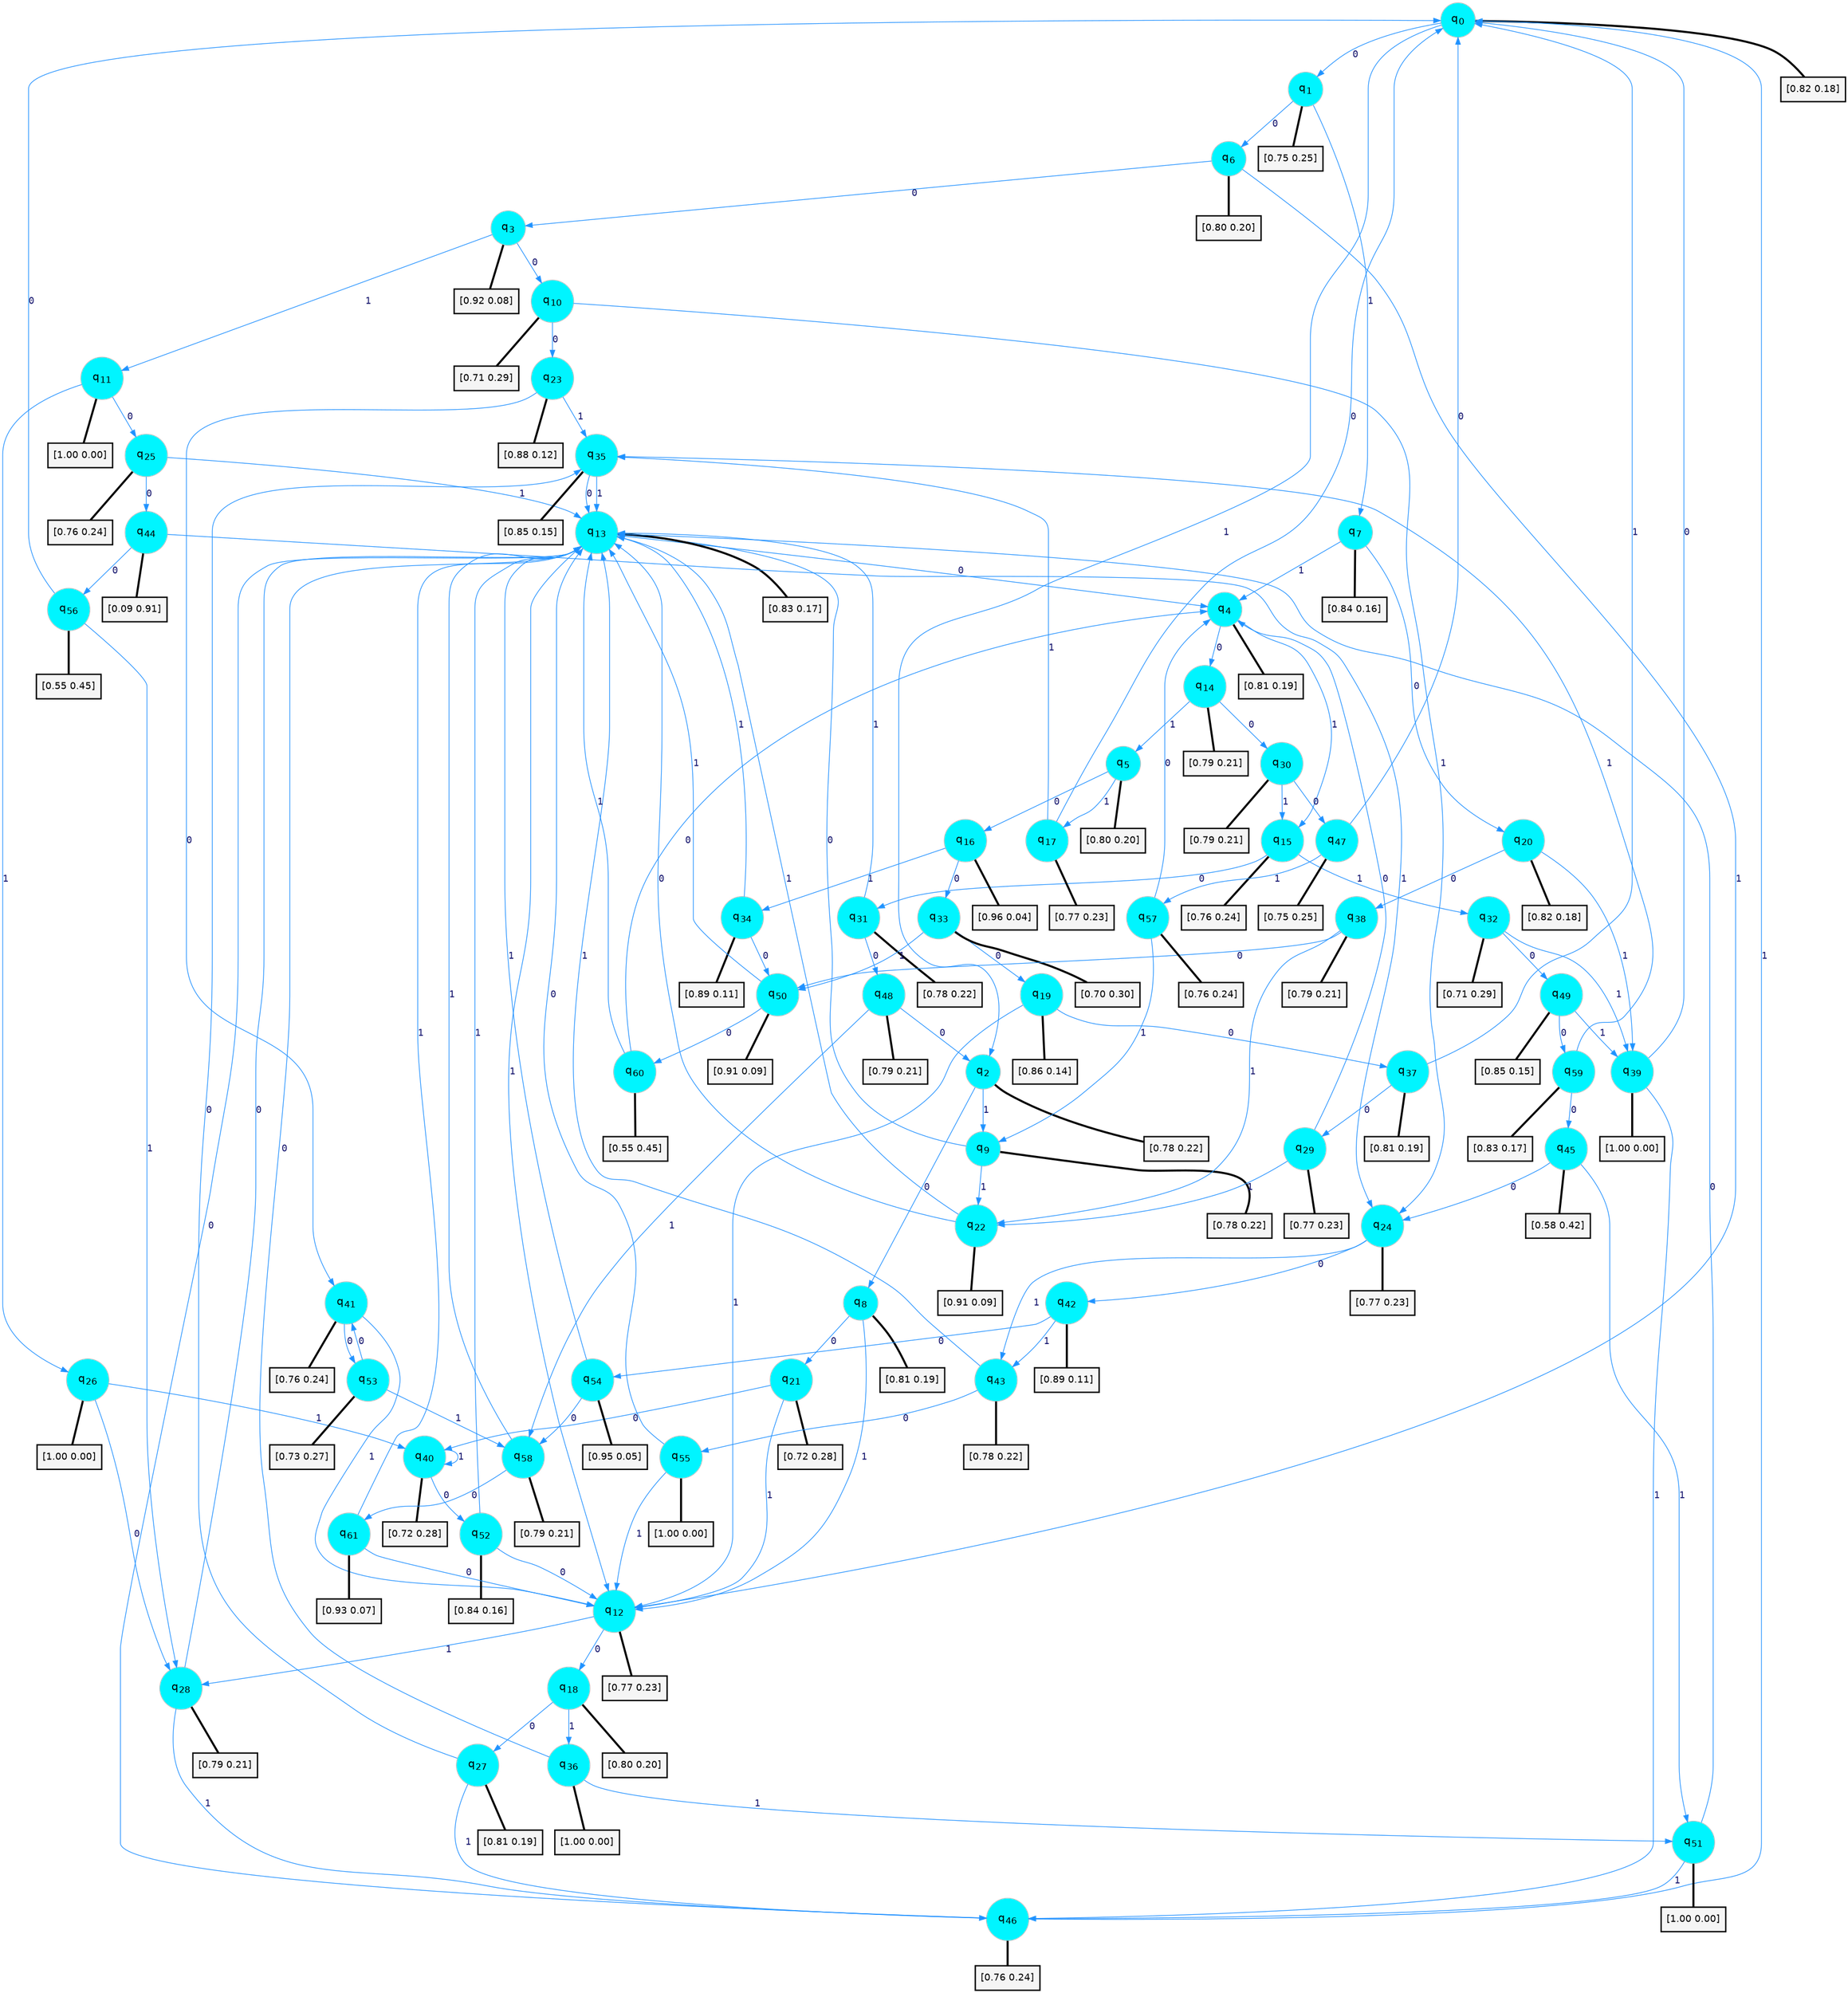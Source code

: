 digraph G {
graph [
bgcolor=transparent, dpi=300, rankdir=TD, size="40,25"];
node [
color=gray, fillcolor=turquoise1, fontcolor=black, fontname=Helvetica, fontsize=16, fontweight=bold, shape=circle, style=filled];
edge [
arrowsize=1, color=dodgerblue1, fontcolor=midnightblue, fontname=courier, fontweight=bold, penwidth=1, style=solid, weight=20];
0[label=<q<SUB>0</SUB>>];
1[label=<q<SUB>1</SUB>>];
2[label=<q<SUB>2</SUB>>];
3[label=<q<SUB>3</SUB>>];
4[label=<q<SUB>4</SUB>>];
5[label=<q<SUB>5</SUB>>];
6[label=<q<SUB>6</SUB>>];
7[label=<q<SUB>7</SUB>>];
8[label=<q<SUB>8</SUB>>];
9[label=<q<SUB>9</SUB>>];
10[label=<q<SUB>10</SUB>>];
11[label=<q<SUB>11</SUB>>];
12[label=<q<SUB>12</SUB>>];
13[label=<q<SUB>13</SUB>>];
14[label=<q<SUB>14</SUB>>];
15[label=<q<SUB>15</SUB>>];
16[label=<q<SUB>16</SUB>>];
17[label=<q<SUB>17</SUB>>];
18[label=<q<SUB>18</SUB>>];
19[label=<q<SUB>19</SUB>>];
20[label=<q<SUB>20</SUB>>];
21[label=<q<SUB>21</SUB>>];
22[label=<q<SUB>22</SUB>>];
23[label=<q<SUB>23</SUB>>];
24[label=<q<SUB>24</SUB>>];
25[label=<q<SUB>25</SUB>>];
26[label=<q<SUB>26</SUB>>];
27[label=<q<SUB>27</SUB>>];
28[label=<q<SUB>28</SUB>>];
29[label=<q<SUB>29</SUB>>];
30[label=<q<SUB>30</SUB>>];
31[label=<q<SUB>31</SUB>>];
32[label=<q<SUB>32</SUB>>];
33[label=<q<SUB>33</SUB>>];
34[label=<q<SUB>34</SUB>>];
35[label=<q<SUB>35</SUB>>];
36[label=<q<SUB>36</SUB>>];
37[label=<q<SUB>37</SUB>>];
38[label=<q<SUB>38</SUB>>];
39[label=<q<SUB>39</SUB>>];
40[label=<q<SUB>40</SUB>>];
41[label=<q<SUB>41</SUB>>];
42[label=<q<SUB>42</SUB>>];
43[label=<q<SUB>43</SUB>>];
44[label=<q<SUB>44</SUB>>];
45[label=<q<SUB>45</SUB>>];
46[label=<q<SUB>46</SUB>>];
47[label=<q<SUB>47</SUB>>];
48[label=<q<SUB>48</SUB>>];
49[label=<q<SUB>49</SUB>>];
50[label=<q<SUB>50</SUB>>];
51[label=<q<SUB>51</SUB>>];
52[label=<q<SUB>52</SUB>>];
53[label=<q<SUB>53</SUB>>];
54[label=<q<SUB>54</SUB>>];
55[label=<q<SUB>55</SUB>>];
56[label=<q<SUB>56</SUB>>];
57[label=<q<SUB>57</SUB>>];
58[label=<q<SUB>58</SUB>>];
59[label=<q<SUB>59</SUB>>];
60[label=<q<SUB>60</SUB>>];
61[label=<q<SUB>61</SUB>>];
62[label="[0.82 0.18]", shape=box,fontcolor=black, fontname=Helvetica, fontsize=14, penwidth=2, fillcolor=whitesmoke,color=black];
63[label="[0.75 0.25]", shape=box,fontcolor=black, fontname=Helvetica, fontsize=14, penwidth=2, fillcolor=whitesmoke,color=black];
64[label="[0.78 0.22]", shape=box,fontcolor=black, fontname=Helvetica, fontsize=14, penwidth=2, fillcolor=whitesmoke,color=black];
65[label="[0.92 0.08]", shape=box,fontcolor=black, fontname=Helvetica, fontsize=14, penwidth=2, fillcolor=whitesmoke,color=black];
66[label="[0.81 0.19]", shape=box,fontcolor=black, fontname=Helvetica, fontsize=14, penwidth=2, fillcolor=whitesmoke,color=black];
67[label="[0.80 0.20]", shape=box,fontcolor=black, fontname=Helvetica, fontsize=14, penwidth=2, fillcolor=whitesmoke,color=black];
68[label="[0.80 0.20]", shape=box,fontcolor=black, fontname=Helvetica, fontsize=14, penwidth=2, fillcolor=whitesmoke,color=black];
69[label="[0.84 0.16]", shape=box,fontcolor=black, fontname=Helvetica, fontsize=14, penwidth=2, fillcolor=whitesmoke,color=black];
70[label="[0.81 0.19]", shape=box,fontcolor=black, fontname=Helvetica, fontsize=14, penwidth=2, fillcolor=whitesmoke,color=black];
71[label="[0.78 0.22]", shape=box,fontcolor=black, fontname=Helvetica, fontsize=14, penwidth=2, fillcolor=whitesmoke,color=black];
72[label="[0.71 0.29]", shape=box,fontcolor=black, fontname=Helvetica, fontsize=14, penwidth=2, fillcolor=whitesmoke,color=black];
73[label="[1.00 0.00]", shape=box,fontcolor=black, fontname=Helvetica, fontsize=14, penwidth=2, fillcolor=whitesmoke,color=black];
74[label="[0.77 0.23]", shape=box,fontcolor=black, fontname=Helvetica, fontsize=14, penwidth=2, fillcolor=whitesmoke,color=black];
75[label="[0.83 0.17]", shape=box,fontcolor=black, fontname=Helvetica, fontsize=14, penwidth=2, fillcolor=whitesmoke,color=black];
76[label="[0.79 0.21]", shape=box,fontcolor=black, fontname=Helvetica, fontsize=14, penwidth=2, fillcolor=whitesmoke,color=black];
77[label="[0.76 0.24]", shape=box,fontcolor=black, fontname=Helvetica, fontsize=14, penwidth=2, fillcolor=whitesmoke,color=black];
78[label="[0.96 0.04]", shape=box,fontcolor=black, fontname=Helvetica, fontsize=14, penwidth=2, fillcolor=whitesmoke,color=black];
79[label="[0.77 0.23]", shape=box,fontcolor=black, fontname=Helvetica, fontsize=14, penwidth=2, fillcolor=whitesmoke,color=black];
80[label="[0.80 0.20]", shape=box,fontcolor=black, fontname=Helvetica, fontsize=14, penwidth=2, fillcolor=whitesmoke,color=black];
81[label="[0.86 0.14]", shape=box,fontcolor=black, fontname=Helvetica, fontsize=14, penwidth=2, fillcolor=whitesmoke,color=black];
82[label="[0.82 0.18]", shape=box,fontcolor=black, fontname=Helvetica, fontsize=14, penwidth=2, fillcolor=whitesmoke,color=black];
83[label="[0.72 0.28]", shape=box,fontcolor=black, fontname=Helvetica, fontsize=14, penwidth=2, fillcolor=whitesmoke,color=black];
84[label="[0.91 0.09]", shape=box,fontcolor=black, fontname=Helvetica, fontsize=14, penwidth=2, fillcolor=whitesmoke,color=black];
85[label="[0.88 0.12]", shape=box,fontcolor=black, fontname=Helvetica, fontsize=14, penwidth=2, fillcolor=whitesmoke,color=black];
86[label="[0.77 0.23]", shape=box,fontcolor=black, fontname=Helvetica, fontsize=14, penwidth=2, fillcolor=whitesmoke,color=black];
87[label="[0.76 0.24]", shape=box,fontcolor=black, fontname=Helvetica, fontsize=14, penwidth=2, fillcolor=whitesmoke,color=black];
88[label="[1.00 0.00]", shape=box,fontcolor=black, fontname=Helvetica, fontsize=14, penwidth=2, fillcolor=whitesmoke,color=black];
89[label="[0.81 0.19]", shape=box,fontcolor=black, fontname=Helvetica, fontsize=14, penwidth=2, fillcolor=whitesmoke,color=black];
90[label="[0.79 0.21]", shape=box,fontcolor=black, fontname=Helvetica, fontsize=14, penwidth=2, fillcolor=whitesmoke,color=black];
91[label="[0.77 0.23]", shape=box,fontcolor=black, fontname=Helvetica, fontsize=14, penwidth=2, fillcolor=whitesmoke,color=black];
92[label="[0.79 0.21]", shape=box,fontcolor=black, fontname=Helvetica, fontsize=14, penwidth=2, fillcolor=whitesmoke,color=black];
93[label="[0.78 0.22]", shape=box,fontcolor=black, fontname=Helvetica, fontsize=14, penwidth=2, fillcolor=whitesmoke,color=black];
94[label="[0.71 0.29]", shape=box,fontcolor=black, fontname=Helvetica, fontsize=14, penwidth=2, fillcolor=whitesmoke,color=black];
95[label="[0.70 0.30]", shape=box,fontcolor=black, fontname=Helvetica, fontsize=14, penwidth=2, fillcolor=whitesmoke,color=black];
96[label="[0.89 0.11]", shape=box,fontcolor=black, fontname=Helvetica, fontsize=14, penwidth=2, fillcolor=whitesmoke,color=black];
97[label="[0.85 0.15]", shape=box,fontcolor=black, fontname=Helvetica, fontsize=14, penwidth=2, fillcolor=whitesmoke,color=black];
98[label="[1.00 0.00]", shape=box,fontcolor=black, fontname=Helvetica, fontsize=14, penwidth=2, fillcolor=whitesmoke,color=black];
99[label="[0.81 0.19]", shape=box,fontcolor=black, fontname=Helvetica, fontsize=14, penwidth=2, fillcolor=whitesmoke,color=black];
100[label="[0.79 0.21]", shape=box,fontcolor=black, fontname=Helvetica, fontsize=14, penwidth=2, fillcolor=whitesmoke,color=black];
101[label="[1.00 0.00]", shape=box,fontcolor=black, fontname=Helvetica, fontsize=14, penwidth=2, fillcolor=whitesmoke,color=black];
102[label="[0.72 0.28]", shape=box,fontcolor=black, fontname=Helvetica, fontsize=14, penwidth=2, fillcolor=whitesmoke,color=black];
103[label="[0.76 0.24]", shape=box,fontcolor=black, fontname=Helvetica, fontsize=14, penwidth=2, fillcolor=whitesmoke,color=black];
104[label="[0.89 0.11]", shape=box,fontcolor=black, fontname=Helvetica, fontsize=14, penwidth=2, fillcolor=whitesmoke,color=black];
105[label="[0.78 0.22]", shape=box,fontcolor=black, fontname=Helvetica, fontsize=14, penwidth=2, fillcolor=whitesmoke,color=black];
106[label="[0.09 0.91]", shape=box,fontcolor=black, fontname=Helvetica, fontsize=14, penwidth=2, fillcolor=whitesmoke,color=black];
107[label="[0.58 0.42]", shape=box,fontcolor=black, fontname=Helvetica, fontsize=14, penwidth=2, fillcolor=whitesmoke,color=black];
108[label="[0.76 0.24]", shape=box,fontcolor=black, fontname=Helvetica, fontsize=14, penwidth=2, fillcolor=whitesmoke,color=black];
109[label="[0.75 0.25]", shape=box,fontcolor=black, fontname=Helvetica, fontsize=14, penwidth=2, fillcolor=whitesmoke,color=black];
110[label="[0.79 0.21]", shape=box,fontcolor=black, fontname=Helvetica, fontsize=14, penwidth=2, fillcolor=whitesmoke,color=black];
111[label="[0.85 0.15]", shape=box,fontcolor=black, fontname=Helvetica, fontsize=14, penwidth=2, fillcolor=whitesmoke,color=black];
112[label="[0.91 0.09]", shape=box,fontcolor=black, fontname=Helvetica, fontsize=14, penwidth=2, fillcolor=whitesmoke,color=black];
113[label="[1.00 0.00]", shape=box,fontcolor=black, fontname=Helvetica, fontsize=14, penwidth=2, fillcolor=whitesmoke,color=black];
114[label="[0.84 0.16]", shape=box,fontcolor=black, fontname=Helvetica, fontsize=14, penwidth=2, fillcolor=whitesmoke,color=black];
115[label="[0.73 0.27]", shape=box,fontcolor=black, fontname=Helvetica, fontsize=14, penwidth=2, fillcolor=whitesmoke,color=black];
116[label="[0.95 0.05]", shape=box,fontcolor=black, fontname=Helvetica, fontsize=14, penwidth=2, fillcolor=whitesmoke,color=black];
117[label="[1.00 0.00]", shape=box,fontcolor=black, fontname=Helvetica, fontsize=14, penwidth=2, fillcolor=whitesmoke,color=black];
118[label="[0.55 0.45]", shape=box,fontcolor=black, fontname=Helvetica, fontsize=14, penwidth=2, fillcolor=whitesmoke,color=black];
119[label="[0.76 0.24]", shape=box,fontcolor=black, fontname=Helvetica, fontsize=14, penwidth=2, fillcolor=whitesmoke,color=black];
120[label="[0.79 0.21]", shape=box,fontcolor=black, fontname=Helvetica, fontsize=14, penwidth=2, fillcolor=whitesmoke,color=black];
121[label="[0.83 0.17]", shape=box,fontcolor=black, fontname=Helvetica, fontsize=14, penwidth=2, fillcolor=whitesmoke,color=black];
122[label="[0.55 0.45]", shape=box,fontcolor=black, fontname=Helvetica, fontsize=14, penwidth=2, fillcolor=whitesmoke,color=black];
123[label="[0.93 0.07]", shape=box,fontcolor=black, fontname=Helvetica, fontsize=14, penwidth=2, fillcolor=whitesmoke,color=black];
0->1 [label=0];
0->2 [label=1];
0->62 [arrowhead=none, penwidth=3,color=black];
1->6 [label=0];
1->7 [label=1];
1->63 [arrowhead=none, penwidth=3,color=black];
2->8 [label=0];
2->9 [label=1];
2->64 [arrowhead=none, penwidth=3,color=black];
3->10 [label=0];
3->11 [label=1];
3->65 [arrowhead=none, penwidth=3,color=black];
4->14 [label=0];
4->15 [label=1];
4->66 [arrowhead=none, penwidth=3,color=black];
5->16 [label=0];
5->17 [label=1];
5->67 [arrowhead=none, penwidth=3,color=black];
6->3 [label=0];
6->12 [label=1];
6->68 [arrowhead=none, penwidth=3,color=black];
7->20 [label=0];
7->4 [label=1];
7->69 [arrowhead=none, penwidth=3,color=black];
8->21 [label=0];
8->12 [label=1];
8->70 [arrowhead=none, penwidth=3,color=black];
9->13 [label=0];
9->22 [label=1];
9->71 [arrowhead=none, penwidth=3,color=black];
10->23 [label=0];
10->24 [label=1];
10->72 [arrowhead=none, penwidth=3,color=black];
11->25 [label=0];
11->26 [label=1];
11->73 [arrowhead=none, penwidth=3,color=black];
12->18 [label=0];
12->28 [label=1];
12->74 [arrowhead=none, penwidth=3,color=black];
13->4 [label=0];
13->12 [label=1];
13->75 [arrowhead=none, penwidth=3,color=black];
14->30 [label=0];
14->5 [label=1];
14->76 [arrowhead=none, penwidth=3,color=black];
15->31 [label=0];
15->32 [label=1];
15->77 [arrowhead=none, penwidth=3,color=black];
16->33 [label=0];
16->34 [label=1];
16->78 [arrowhead=none, penwidth=3,color=black];
17->0 [label=0];
17->35 [label=1];
17->79 [arrowhead=none, penwidth=3,color=black];
18->27 [label=0];
18->36 [label=1];
18->80 [arrowhead=none, penwidth=3,color=black];
19->37 [label=0];
19->12 [label=1];
19->81 [arrowhead=none, penwidth=3,color=black];
20->38 [label=0];
20->39 [label=1];
20->82 [arrowhead=none, penwidth=3,color=black];
21->40 [label=0];
21->12 [label=1];
21->83 [arrowhead=none, penwidth=3,color=black];
22->13 [label=0];
22->13 [label=1];
22->84 [arrowhead=none, penwidth=3,color=black];
23->41 [label=0];
23->35 [label=1];
23->85 [arrowhead=none, penwidth=3,color=black];
24->42 [label=0];
24->43 [label=1];
24->86 [arrowhead=none, penwidth=3,color=black];
25->44 [label=0];
25->13 [label=1];
25->87 [arrowhead=none, penwidth=3,color=black];
26->28 [label=0];
26->40 [label=1];
26->88 [arrowhead=none, penwidth=3,color=black];
27->35 [label=0];
27->46 [label=1];
27->89 [arrowhead=none, penwidth=3,color=black];
28->13 [label=0];
28->46 [label=1];
28->90 [arrowhead=none, penwidth=3,color=black];
29->4 [label=0];
29->22 [label=1];
29->91 [arrowhead=none, penwidth=3,color=black];
30->47 [label=0];
30->15 [label=1];
30->92 [arrowhead=none, penwidth=3,color=black];
31->48 [label=0];
31->13 [label=1];
31->93 [arrowhead=none, penwidth=3,color=black];
32->49 [label=0];
32->39 [label=1];
32->94 [arrowhead=none, penwidth=3,color=black];
33->19 [label=0];
33->50 [label=1];
33->95 [arrowhead=none, penwidth=3,color=black];
34->50 [label=0];
34->13 [label=1];
34->96 [arrowhead=none, penwidth=3,color=black];
35->13 [label=0];
35->13 [label=1];
35->97 [arrowhead=none, penwidth=3,color=black];
36->13 [label=0];
36->51 [label=1];
36->98 [arrowhead=none, penwidth=3,color=black];
37->29 [label=0];
37->0 [label=1];
37->99 [arrowhead=none, penwidth=3,color=black];
38->50 [label=0];
38->22 [label=1];
38->100 [arrowhead=none, penwidth=3,color=black];
39->0 [label=0];
39->46 [label=1];
39->101 [arrowhead=none, penwidth=3,color=black];
40->52 [label=0];
40->40 [label=1];
40->102 [arrowhead=none, penwidth=3,color=black];
41->53 [label=0];
41->12 [label=1];
41->103 [arrowhead=none, penwidth=3,color=black];
42->54 [label=0];
42->43 [label=1];
42->104 [arrowhead=none, penwidth=3,color=black];
43->55 [label=0];
43->13 [label=1];
43->105 [arrowhead=none, penwidth=3,color=black];
44->56 [label=0];
44->24 [label=1];
44->106 [arrowhead=none, penwidth=3,color=black];
45->24 [label=0];
45->51 [label=1];
45->107 [arrowhead=none, penwidth=3,color=black];
46->13 [label=0];
46->0 [label=1];
46->108 [arrowhead=none, penwidth=3,color=black];
47->0 [label=0];
47->57 [label=1];
47->109 [arrowhead=none, penwidth=3,color=black];
48->2 [label=0];
48->58 [label=1];
48->110 [arrowhead=none, penwidth=3,color=black];
49->59 [label=0];
49->39 [label=1];
49->111 [arrowhead=none, penwidth=3,color=black];
50->60 [label=0];
50->13 [label=1];
50->112 [arrowhead=none, penwidth=3,color=black];
51->13 [label=0];
51->46 [label=1];
51->113 [arrowhead=none, penwidth=3,color=black];
52->12 [label=0];
52->13 [label=1];
52->114 [arrowhead=none, penwidth=3,color=black];
53->41 [label=0];
53->58 [label=1];
53->115 [arrowhead=none, penwidth=3,color=black];
54->58 [label=0];
54->13 [label=1];
54->116 [arrowhead=none, penwidth=3,color=black];
55->13 [label=0];
55->12 [label=1];
55->117 [arrowhead=none, penwidth=3,color=black];
56->0 [label=0];
56->28 [label=1];
56->118 [arrowhead=none, penwidth=3,color=black];
57->4 [label=0];
57->9 [label=1];
57->119 [arrowhead=none, penwidth=3,color=black];
58->61 [label=0];
58->13 [label=1];
58->120 [arrowhead=none, penwidth=3,color=black];
59->45 [label=0];
59->35 [label=1];
59->121 [arrowhead=none, penwidth=3,color=black];
60->4 [label=0];
60->13 [label=1];
60->122 [arrowhead=none, penwidth=3,color=black];
61->12 [label=0];
61->13 [label=1];
61->123 [arrowhead=none, penwidth=3,color=black];
}
